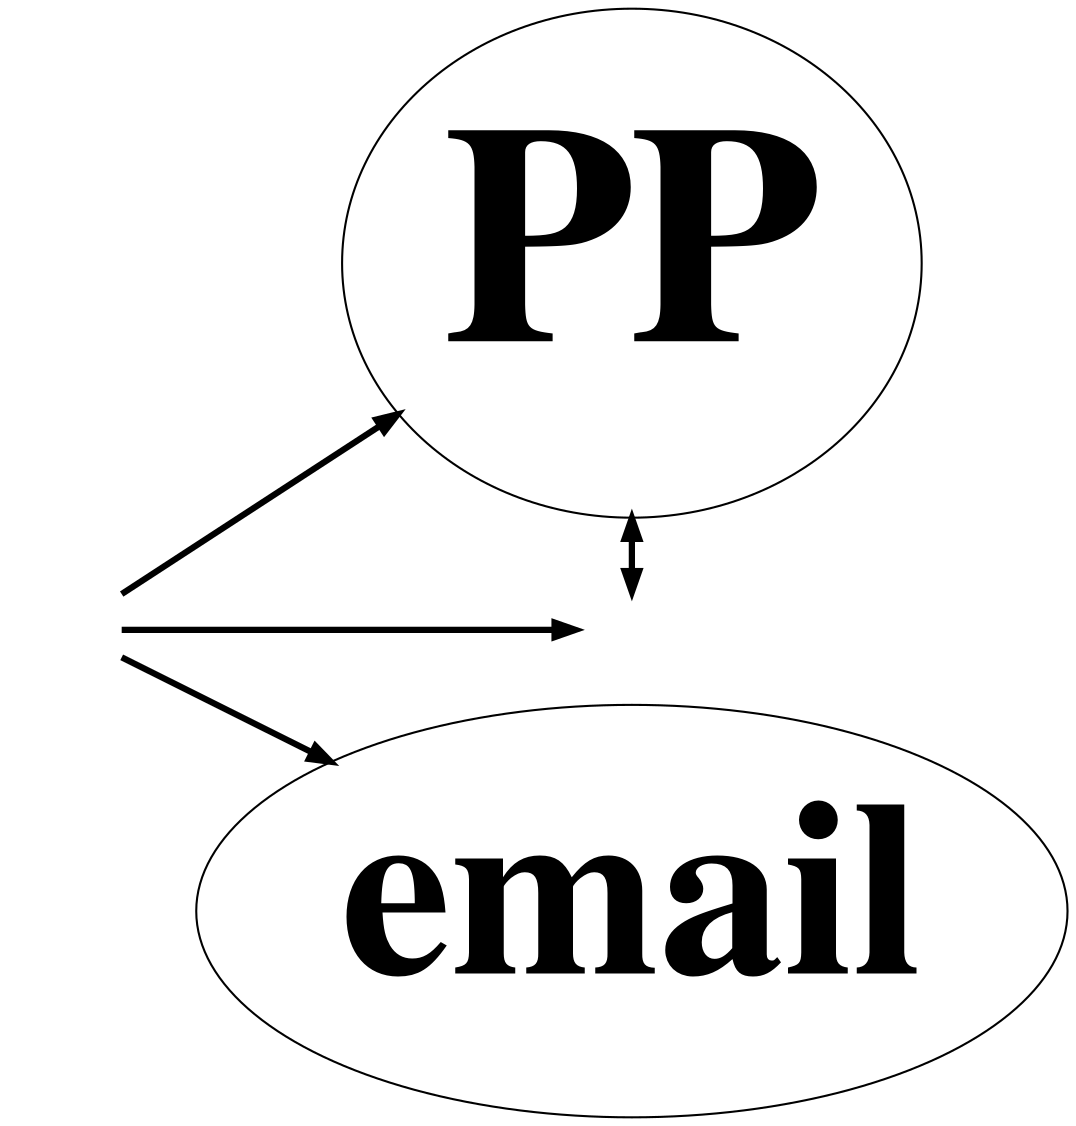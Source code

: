 digraph mkold {
    splines=true;
    rankdir=LR;
    node [fontname="times bold" fontsize=150];
    edge [penwidth=3];

    mk     [shape=box label="" color=white image="img/mk-lepestki.png"];
    onec   [shape=box label="" color=white image="img/1c.jpg"];
    pp     [label="PP"];
    email  [label="email" fontsize=120];
    
    mk -> {
        pp;
        onec [dir=both];
    };
    mk -> email;
    pp -> onec [dir=both minlen=2];
    {rank=same; pp; onec };
}
